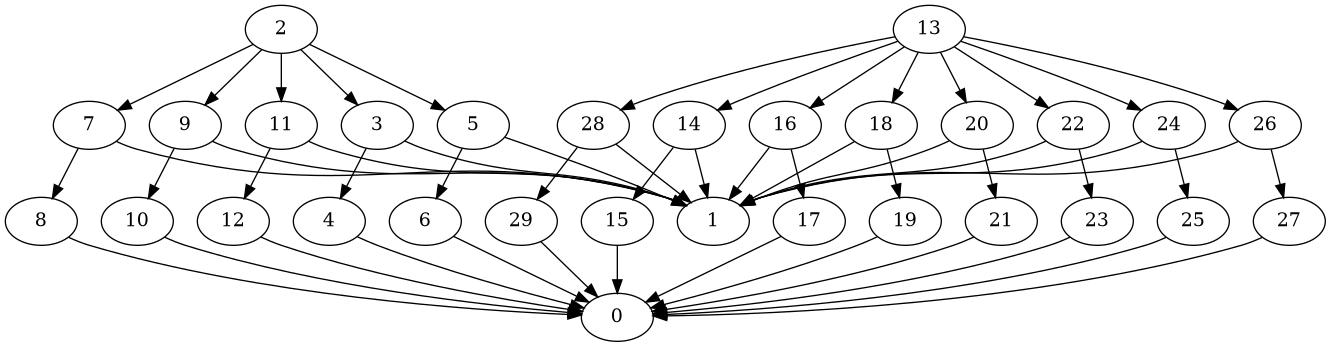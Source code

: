 @startuml

digraph test_DAG_generator {
    0;
    1;
    2;
    3;
    4;
    5;
    6;
    7;
    8;
    9;
    10;
    11;
    12;
    13;
    14;
    15;
    16;
    17;
    18;
    19;
    20;
    21;
    22;
    23;
    24;
    25;
    26;
    27;
    28;
    29;

    2 -> 3;
    2 -> 5;
    2 -> 7;
    2 -> 9;
    2 -> 11;
    3 -> 1;
    3 -> 4;
    4 -> 0;
    5 -> 1;
    5 -> 6;
    6 -> 0;
    7 -> 1;
    7 -> 8;
    8 -> 0;
    9 -> 1;
    9 -> 10;
    10 -> 0;
    11 -> 1;
    11 -> 12;
    12 -> 0;
    13 -> 14;
    13 -> 16;
    13 -> 18;
    13 -> 20;
    13 -> 22;
    13 -> 24;
    13 -> 26;
    13 -> 28;
    14 -> 1;
    14 -> 15;
    15 -> 0;
    16 -> 1;
    16 -> 17;
    17 -> 0;
    18 -> 1;
    18 -> 19;
    19 -> 0;
    20 -> 1;
    20 -> 21;
    21 -> 0;
    22 -> 1;
    22 -> 23;
    23 -> 0;
    24 -> 1;
    24 -> 25;
    25 -> 0;
    26 -> 1;
    26 -> 27;
    27 -> 0;
    28 -> 1;
    28 -> 29;
    29 -> 0;
}

@enduml